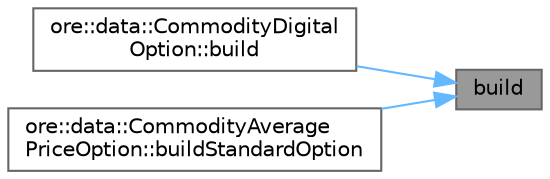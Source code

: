 digraph "build"
{
 // INTERACTIVE_SVG=YES
 // LATEX_PDF_SIZE
  bgcolor="transparent";
  edge [fontname=Helvetica,fontsize=10,labelfontname=Helvetica,labelfontsize=10];
  node [fontname=Helvetica,fontsize=10,shape=box,height=0.2,width=0.4];
  rankdir="RL";
  Node1 [label="build",height=0.2,width=0.4,color="gray40", fillcolor="grey60", style="filled", fontcolor="black",tooltip="Build underlying instrument and link pricing engine."];
  Node1 -> Node2 [dir="back",color="steelblue1",style="solid"];
  Node2 [label="ore::data::CommodityDigital\lOption::build",height=0.2,width=0.4,color="grey40", fillcolor="white", style="filled",URL="$classore_1_1data_1_1_commodity_digital_option.html#a82238405f67248d44bb177a6951c8c2e",tooltip="Build underlying instrument and link pricing engine."];
  Node1 -> Node3 [dir="back",color="steelblue1",style="solid"];
  Node3 [label="ore::data::CommodityAverage\lPriceOption::buildStandardOption",height=0.2,width=0.4,color="grey40", fillcolor="white", style="filled",URL="$classore_1_1data_1_1_commodity_average_price_option.html#ab927cfcbbf36bfbbaa854f21f964aced",tooltip="Build a standard option."];
}

